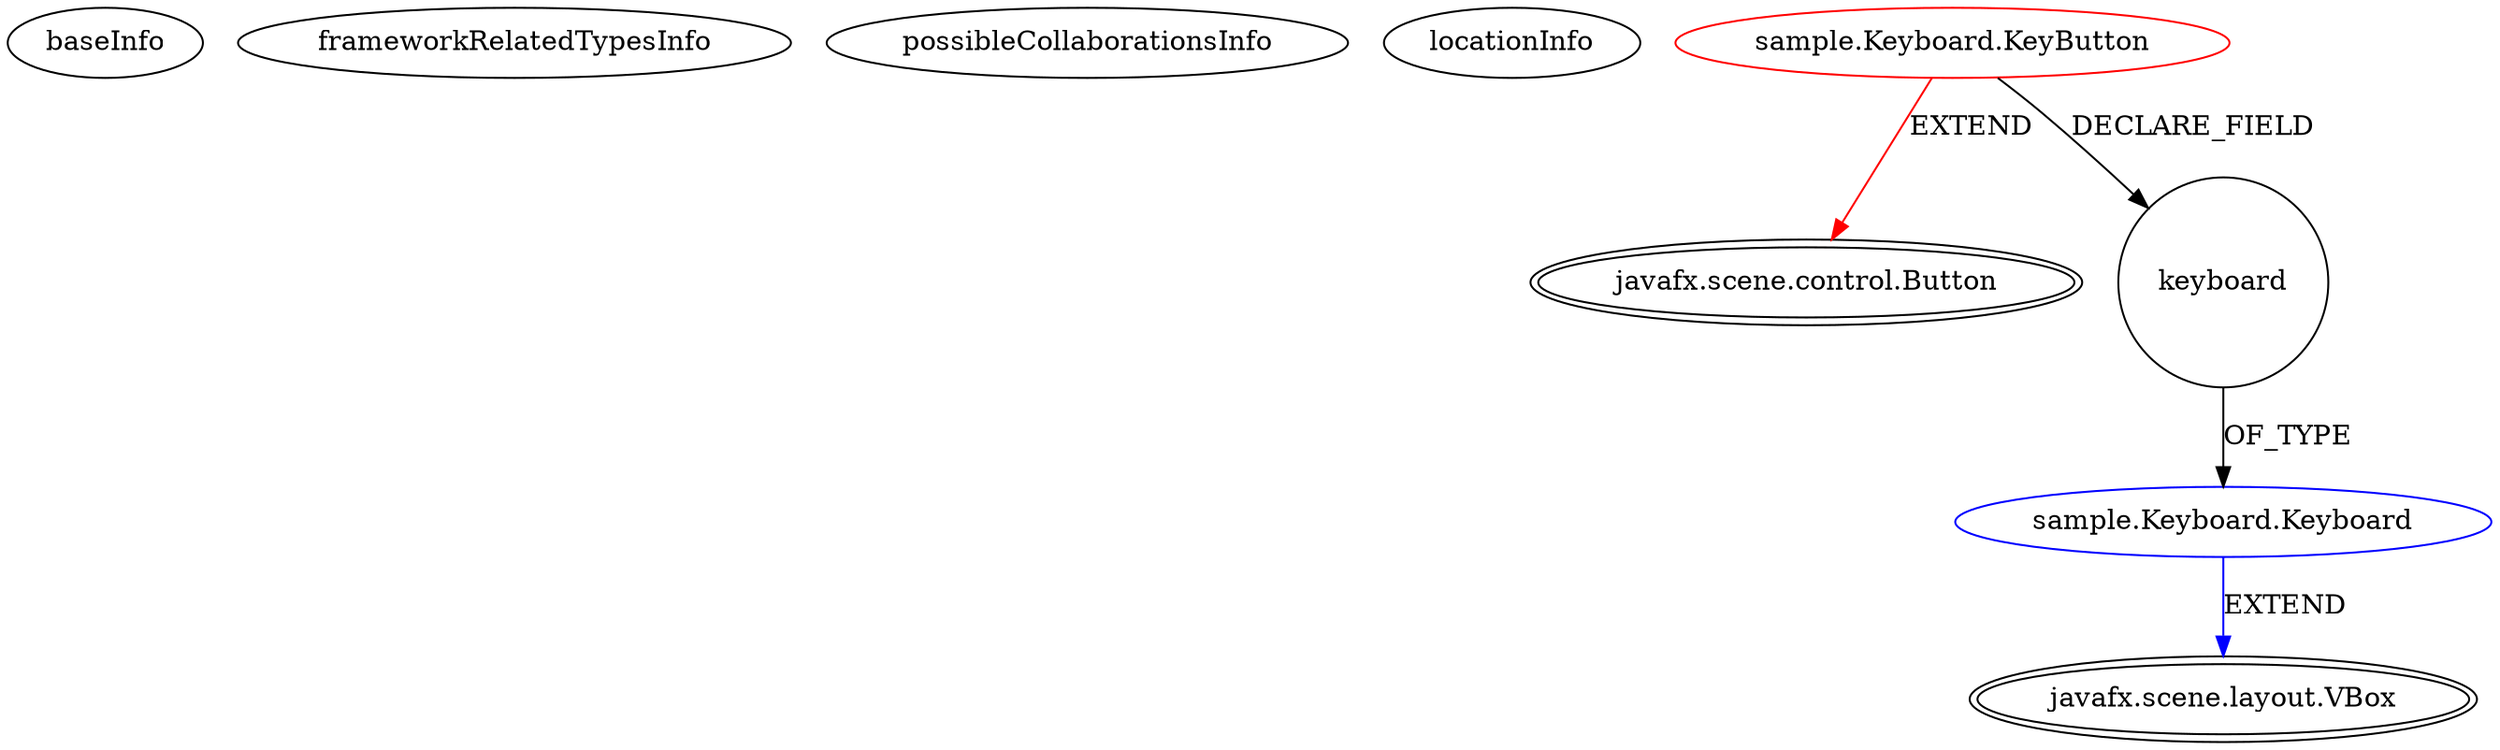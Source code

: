 digraph {
baseInfo[graphId=1467,category="extension_graph",isAnonymous=false,possibleRelation=true]
frameworkRelatedTypesInfo[0="javafx.scene.control.Button"]
possibleCollaborationsInfo[0="1467~FIELD_DECLARATION-~javafx.scene.control.Button ~javafx.scene.layout.VBox ~false~false"]
locationInfo[projectName="TobyRet-resizableKeyboard",filePath="/TobyRet-resizableKeyboard/resizableKeyboard-master/src/sample/Keyboard/KeyButton.java",contextSignature="KeyButton",graphId="1467"]
0[label="sample.Keyboard.KeyButton",vertexType="ROOT_CLIENT_CLASS_DECLARATION",isFrameworkType=false,color=red]
1[label="javafx.scene.control.Button",vertexType="FRAMEWORK_CLASS_TYPE",isFrameworkType=true,peripheries=2]
2[label="keyboard",vertexType="FIELD_DECLARATION",isFrameworkType=false,shape=circle]
3[label="sample.Keyboard.Keyboard",vertexType="REFERENCE_CLIENT_CLASS_DECLARATION",isFrameworkType=false,color=blue]
4[label="javafx.scene.layout.VBox",vertexType="FRAMEWORK_CLASS_TYPE",isFrameworkType=true,peripheries=2]
0->1[label="EXTEND",color=red]
0->2[label="DECLARE_FIELD"]
3->4[label="EXTEND",color=blue]
2->3[label="OF_TYPE"]
}
